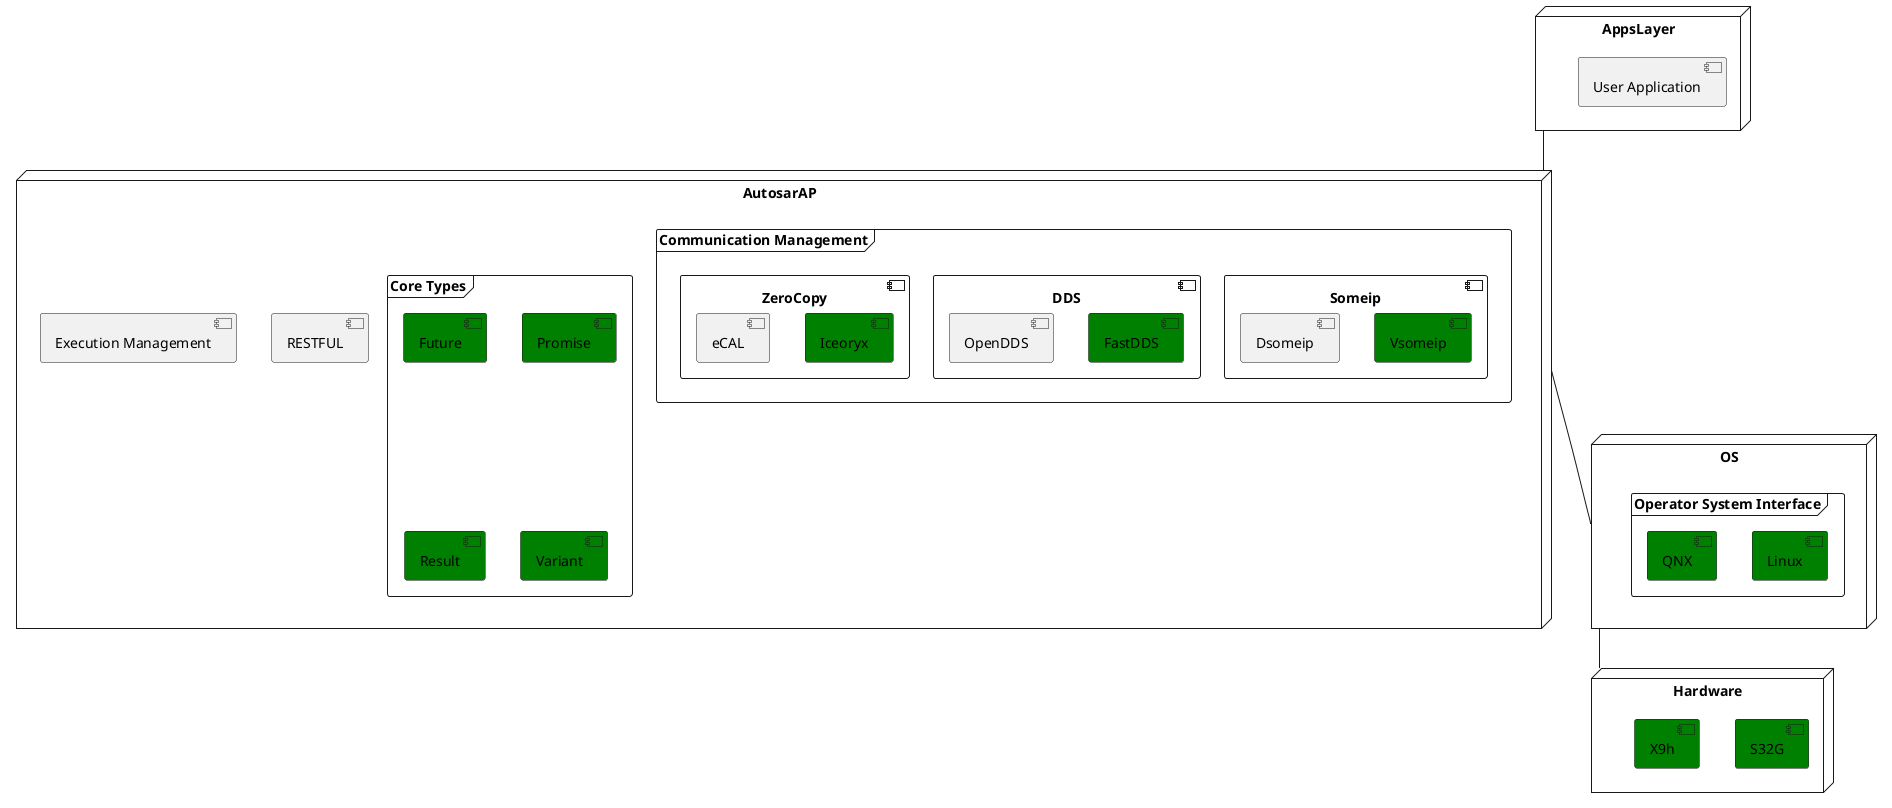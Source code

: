 @startuml components

node AppsLayer{
     
    [User Application]
}


node AutosarAP {
    
    frame "Communication Management"{
        component "Someip" {
            component "Vsomeip"  #Green
            component "Dsomeip"
        }
        component "DDS" {
            component "FastDDS" #Green
            component "OpenDDS"
        }
        component "ZeroCopy" {
            component "Iceoryx" #Green
            component "eCAL"
        }
         
    }
    [RESTFUL]
    frame "Core Types"  {
        component "Future" #Green
        component "Promise" #Green
        component "Result" #Green
        component "Variant" #Green
    }
    [Execution Management]
}



node "OS" {
    frame "Operator System Interface" {
        [Linux] #Green
        [QNX] #Green
    } 
 }


node "Hardware" {
    component "S32G" #Green
    component "X9h" #Green
}
AutosarAP -- OS
AppsLayer  -- AutosarAP

OS -- Hardware
@enduml